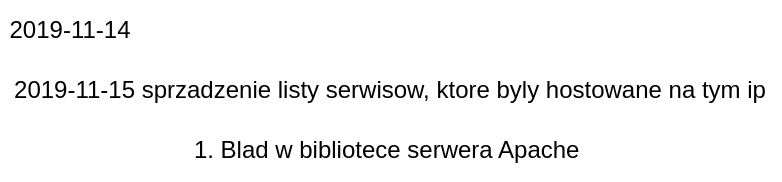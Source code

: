 <mxfile version="24.4.9" type="device">
  <diagram name="Strona-1" id="_2xvpcctlX2PVLn-gWZz">
    <mxGraphModel dx="478" dy="260" grid="1" gridSize="10" guides="1" tooltips="1" connect="1" arrows="1" fold="1" page="1" pageScale="1" pageWidth="827" pageHeight="1169" math="0" shadow="0">
      <root>
        <mxCell id="0" />
        <mxCell id="1" parent="0" />
        <mxCell id="sDfKK9MpxoGABcBKHZ0G-1" value="2019-11-14" style="text;html=1;align=center;verticalAlign=middle;whiteSpace=wrap;rounded=0;" vertex="1" parent="1">
          <mxGeometry x="10" width="70" height="30" as="geometry" />
        </mxCell>
        <mxCell id="sDfKK9MpxoGABcBKHZ0G-2" value="2019-11-15 sprzadzenie listy serwisow, ktore byly hostowane na tym ip" style="text;html=1;align=center;verticalAlign=middle;whiteSpace=wrap;rounded=0;" vertex="1" parent="1">
          <mxGeometry x="10" y="30" width="390" height="30" as="geometry" />
        </mxCell>
        <mxCell id="sDfKK9MpxoGABcBKHZ0G-3" value="1. Blad w bibliotece serwera Apache&lt;span style=&quot;background-color: initial;&quot;&gt;&amp;nbsp;&lt;/span&gt;" style="text;html=1;align=center;verticalAlign=middle;whiteSpace=wrap;rounded=0;" vertex="1" parent="1">
          <mxGeometry x="10" y="60" width="390" height="30" as="geometry" />
        </mxCell>
      </root>
    </mxGraphModel>
  </diagram>
</mxfile>
